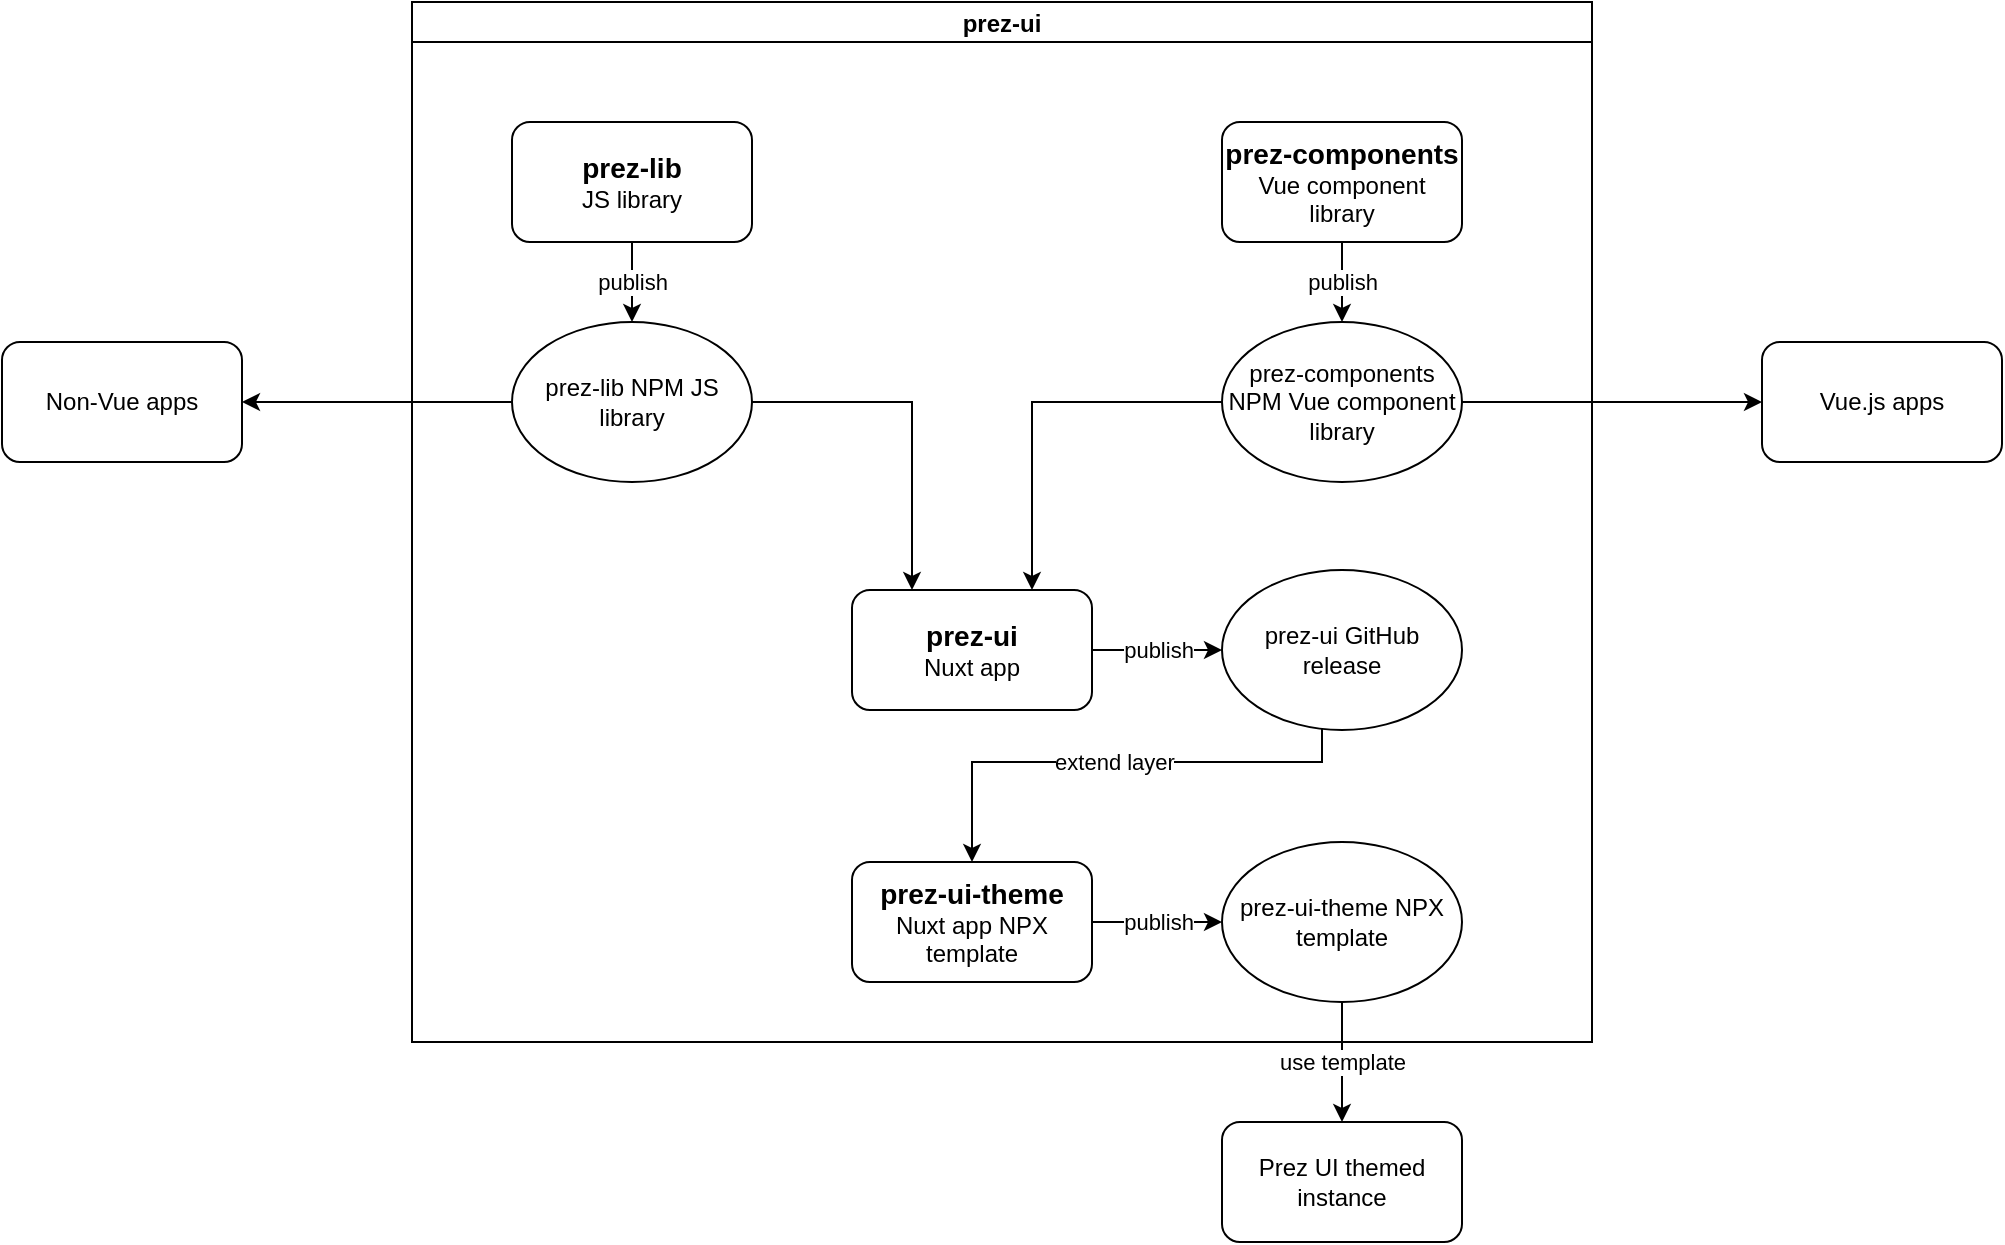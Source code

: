 <mxfile scale="1" border="2">
    <diagram name="Page-1" id="1EtK0nTzJKErtxU8rNLZ">
        <mxGraphModel dx="1285" dy="937" grid="1" gridSize="10" guides="1" tooltips="1" connect="1" arrows="1" fold="1" page="1" pageScale="1" pageWidth="1169" pageHeight="827" math="0" shadow="0">
            <root>
                <mxCell id="0"/>
                <mxCell id="1" parent="0"/>
                <mxCell id="47SYDOreM6jzBi_CaRgB-8" value="prez-ui" style="swimlane;startSize=20;" parent="1" vertex="1">
                    <mxGeometry x="285" y="100" width="590" height="520" as="geometry"/>
                </mxCell>
                <mxCell id="47SYDOreM6jzBi_CaRgB-24" value="publish" style="edgeStyle=orthogonalEdgeStyle;rounded=0;orthogonalLoop=1;jettySize=auto;html=1;entryX=0;entryY=0.5;entryDx=0;entryDy=0;" parent="47SYDOreM6jzBi_CaRgB-8" source="47SYDOreM6jzBi_CaRgB-3" target="47SYDOreM6jzBi_CaRgB-18" edge="1">
                    <mxGeometry relative="1" as="geometry"/>
                </mxCell>
                <mxCell id="47SYDOreM6jzBi_CaRgB-3" value="&lt;b&gt;&lt;font style=&quot;font-size: 14px;&quot;&gt;prez-ui&lt;/font&gt;&lt;/b&gt;&lt;br&gt;Nuxt app" style="rounded=1;whiteSpace=wrap;html=1;" parent="47SYDOreM6jzBi_CaRgB-8" vertex="1">
                    <mxGeometry x="220" y="294" width="120" height="60" as="geometry"/>
                </mxCell>
                <mxCell id="47SYDOreM6jzBi_CaRgB-28" value="publish" style="edgeStyle=orthogonalEdgeStyle;rounded=0;orthogonalLoop=1;jettySize=auto;html=1;entryX=0;entryY=0.5;entryDx=0;entryDy=0;" parent="47SYDOreM6jzBi_CaRgB-8" source="47SYDOreM6jzBi_CaRgB-4" target="47SYDOreM6jzBi_CaRgB-19" edge="1">
                    <mxGeometry relative="1" as="geometry"/>
                </mxCell>
                <mxCell id="47SYDOreM6jzBi_CaRgB-4" value="&lt;b&gt;&lt;font style=&quot;font-size: 14px;&quot;&gt;prez-ui-theme&lt;/font&gt;&lt;/b&gt;&lt;br&gt;Nuxt app NPX template" style="rounded=1;whiteSpace=wrap;html=1;" parent="47SYDOreM6jzBi_CaRgB-8" vertex="1">
                    <mxGeometry x="220" y="430" width="120" height="60" as="geometry"/>
                </mxCell>
                <mxCell id="47SYDOreM6jzBi_CaRgB-22" value="publish" style="edgeStyle=orthogonalEdgeStyle;rounded=0;orthogonalLoop=1;jettySize=auto;html=1;entryX=0.5;entryY=0;entryDx=0;entryDy=0;" parent="47SYDOreM6jzBi_CaRgB-8" source="47SYDOreM6jzBi_CaRgB-1" target="47SYDOreM6jzBi_CaRgB-16" edge="1">
                    <mxGeometry relative="1" as="geometry"/>
                </mxCell>
                <mxCell id="47SYDOreM6jzBi_CaRgB-1" value="&lt;b&gt;&lt;font style=&quot;font-size: 14px;&quot;&gt;prez-lib&lt;/font&gt;&lt;/b&gt;&lt;br&gt;JS library" style="rounded=1;whiteSpace=wrap;html=1;" parent="47SYDOreM6jzBi_CaRgB-8" vertex="1">
                    <mxGeometry x="50" y="60" width="120" height="60" as="geometry"/>
                </mxCell>
                <mxCell id="47SYDOreM6jzBi_CaRgB-23" value="publish" style="edgeStyle=orthogonalEdgeStyle;rounded=0;orthogonalLoop=1;jettySize=auto;html=1;entryX=0.5;entryY=0;entryDx=0;entryDy=0;" parent="47SYDOreM6jzBi_CaRgB-8" source="47SYDOreM6jzBi_CaRgB-2" target="47SYDOreM6jzBi_CaRgB-17" edge="1">
                    <mxGeometry relative="1" as="geometry"/>
                </mxCell>
                <mxCell id="47SYDOreM6jzBi_CaRgB-2" value="&lt;b&gt;&lt;font style=&quot;font-size: 14px;&quot;&gt;prez-components&lt;/font&gt;&lt;/b&gt;&lt;br&gt;Vue component library" style="rounded=1;whiteSpace=wrap;html=1;" parent="47SYDOreM6jzBi_CaRgB-8" vertex="1">
                    <mxGeometry x="405" y="60" width="120" height="60" as="geometry"/>
                </mxCell>
                <mxCell id="47SYDOreM6jzBi_CaRgB-25" style="edgeStyle=orthogonalEdgeStyle;rounded=0;orthogonalLoop=1;jettySize=auto;html=1;entryX=0.25;entryY=0;entryDx=0;entryDy=0;" parent="47SYDOreM6jzBi_CaRgB-8" source="47SYDOreM6jzBi_CaRgB-16" target="47SYDOreM6jzBi_CaRgB-3" edge="1">
                    <mxGeometry relative="1" as="geometry"/>
                </mxCell>
                <mxCell id="47SYDOreM6jzBi_CaRgB-16" value="prez-lib NPM JS library" style="ellipse;whiteSpace=wrap;html=1;" parent="47SYDOreM6jzBi_CaRgB-8" vertex="1">
                    <mxGeometry x="50" y="160" width="120" height="80" as="geometry"/>
                </mxCell>
                <mxCell id="47SYDOreM6jzBi_CaRgB-26" style="edgeStyle=orthogonalEdgeStyle;rounded=0;orthogonalLoop=1;jettySize=auto;html=1;entryX=0.75;entryY=0;entryDx=0;entryDy=0;" parent="47SYDOreM6jzBi_CaRgB-8" source="47SYDOreM6jzBi_CaRgB-17" target="47SYDOreM6jzBi_CaRgB-3" edge="1">
                    <mxGeometry relative="1" as="geometry"/>
                </mxCell>
                <mxCell id="47SYDOreM6jzBi_CaRgB-17" value="prez-components NPM Vue component library" style="ellipse;whiteSpace=wrap;html=1;" parent="47SYDOreM6jzBi_CaRgB-8" vertex="1">
                    <mxGeometry x="405" y="160" width="120" height="80" as="geometry"/>
                </mxCell>
                <mxCell id="47SYDOreM6jzBi_CaRgB-27" value="extend layer" style="edgeStyle=orthogonalEdgeStyle;rounded=0;orthogonalLoop=1;jettySize=auto;html=1;entryX=0.5;entryY=0;entryDx=0;entryDy=0;" parent="47SYDOreM6jzBi_CaRgB-8" source="47SYDOreM6jzBi_CaRgB-18" target="47SYDOreM6jzBi_CaRgB-4" edge="1">
                    <mxGeometry relative="1" as="geometry">
                        <Array as="points">
                            <mxPoint x="455" y="380"/>
                            <mxPoint x="280" y="380"/>
                        </Array>
                    </mxGeometry>
                </mxCell>
                <mxCell id="47SYDOreM6jzBi_CaRgB-18" value="prez-ui GitHub release" style="ellipse;whiteSpace=wrap;html=1;" parent="47SYDOreM6jzBi_CaRgB-8" vertex="1">
                    <mxGeometry x="405" y="284" width="120" height="80" as="geometry"/>
                </mxCell>
                <mxCell id="47SYDOreM6jzBi_CaRgB-19" value="prez-ui-theme NPX template" style="ellipse;whiteSpace=wrap;html=1;" parent="47SYDOreM6jzBi_CaRgB-8" vertex="1">
                    <mxGeometry x="405" y="420" width="120" height="80" as="geometry"/>
                </mxCell>
                <mxCell id="47SYDOreM6jzBi_CaRgB-13" value="Non-Vue apps" style="rounded=1;whiteSpace=wrap;html=1;" parent="1" vertex="1">
                    <mxGeometry x="80" y="270" width="120" height="60" as="geometry"/>
                </mxCell>
                <mxCell id="47SYDOreM6jzBi_CaRgB-14" value="Vue.js apps" style="rounded=1;whiteSpace=wrap;html=1;" parent="1" vertex="1">
                    <mxGeometry x="960" y="270" width="120" height="60" as="geometry"/>
                </mxCell>
                <mxCell id="47SYDOreM6jzBi_CaRgB-20" style="edgeStyle=orthogonalEdgeStyle;rounded=0;orthogonalLoop=1;jettySize=auto;html=1;entryX=0;entryY=0.5;entryDx=0;entryDy=0;" parent="1" source="47SYDOreM6jzBi_CaRgB-17" target="47SYDOreM6jzBi_CaRgB-14" edge="1">
                    <mxGeometry relative="1" as="geometry"/>
                </mxCell>
                <mxCell id="47SYDOreM6jzBi_CaRgB-21" style="edgeStyle=orthogonalEdgeStyle;rounded=0;orthogonalLoop=1;jettySize=auto;html=1;entryX=1;entryY=0.5;entryDx=0;entryDy=0;" parent="1" source="47SYDOreM6jzBi_CaRgB-16" target="47SYDOreM6jzBi_CaRgB-13" edge="1">
                    <mxGeometry relative="1" as="geometry"/>
                </mxCell>
                <mxCell id="47SYDOreM6jzBi_CaRgB-29" value="Prez UI themed instance" style="rounded=1;whiteSpace=wrap;html=1;" parent="1" vertex="1">
                    <mxGeometry x="690" y="660" width="120" height="60" as="geometry"/>
                </mxCell>
                <mxCell id="47SYDOreM6jzBi_CaRgB-30" value="use template" style="edgeStyle=orthogonalEdgeStyle;rounded=0;orthogonalLoop=1;jettySize=auto;html=1;entryX=0.5;entryY=0;entryDx=0;entryDy=0;" parent="1" source="47SYDOreM6jzBi_CaRgB-19" target="47SYDOreM6jzBi_CaRgB-29" edge="1">
                    <mxGeometry relative="1" as="geometry"/>
                </mxCell>
            </root>
        </mxGraphModel>
    </diagram>
</mxfile>